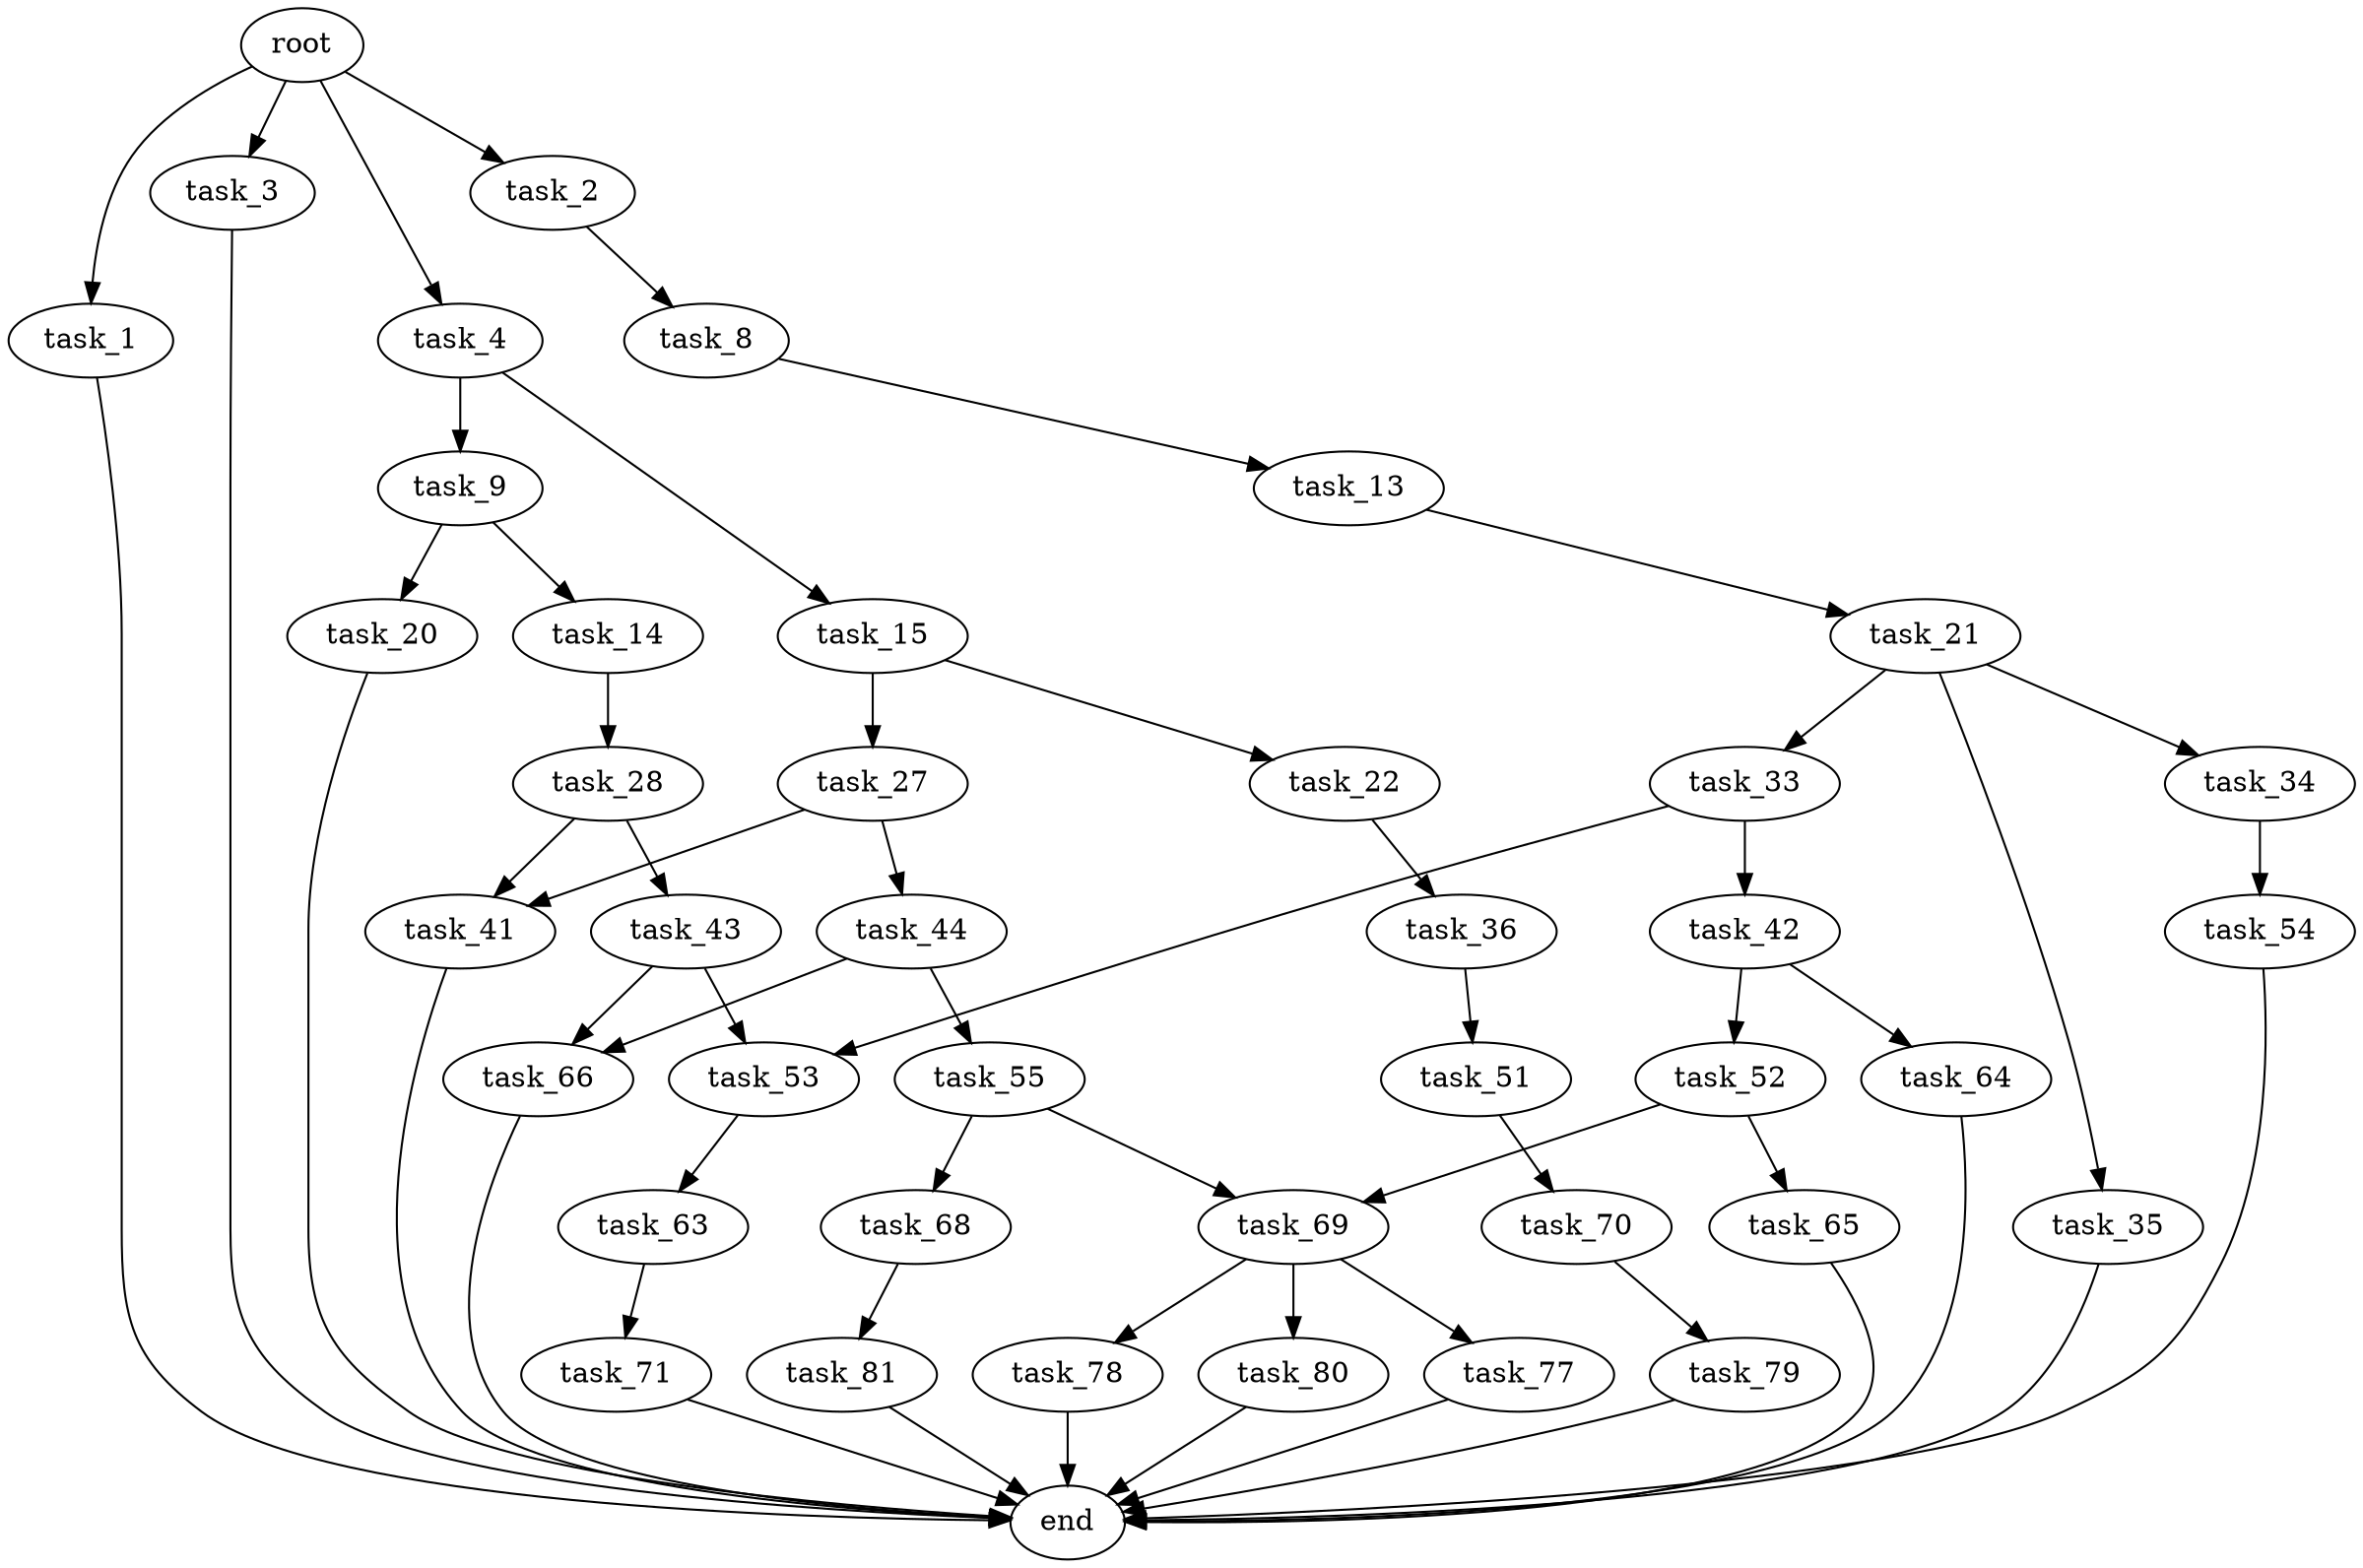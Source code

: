 digraph G {
  root [size="0.000000"];
  task_1 [size="782757789696.000000"];
  task_2 [size="1073741824000.000000"];
  task_3 [size="134217728000.000000"];
  task_4 [size="296241749172.000000"];
  task_8 [size="751559314585.000000"];
  task_9 [size="1027674479706.000000"];
  task_13 [size="6461862210.000000"];
  task_14 [size="782757789696.000000"];
  task_15 [size="267381209098.000000"];
  task_20 [size="1050646995415.000000"];
  task_21 [size="20690949725.000000"];
  task_22 [size="37627087664.000000"];
  task_27 [size="62323631577.000000"];
  task_28 [size="5023344015.000000"];
  task_33 [size="782757789696.000000"];
  task_34 [size="15992654794.000000"];
  task_35 [size="683423066685.000000"];
  task_36 [size="231928233984.000000"];
  task_41 [size="1114622331.000000"];
  task_42 [size="1073741824000.000000"];
  task_43 [size="32505936779.000000"];
  task_44 [size="20906287475.000000"];
  task_51 [size="240110136646.000000"];
  task_52 [size="231928233984.000000"];
  task_53 [size="330619500715.000000"];
  task_54 [size="19982952980.000000"];
  task_55 [size="68719476736.000000"];
  task_63 [size="782757789696.000000"];
  task_64 [size="702144732627.000000"];
  task_65 [size="14327899842.000000"];
  task_66 [size="16998850903.000000"];
  task_68 [size="7873821484.000000"];
  task_69 [size="549755813888.000000"];
  task_70 [size="68719476736.000000"];
  task_71 [size="134217728000.000000"];
  task_77 [size="1079629202578.000000"];
  task_78 [size="178512468707.000000"];
  task_79 [size="760708714052.000000"];
  task_80 [size="75489593805.000000"];
  task_81 [size="268908406555.000000"];
  end [size="0.000000"];

  root -> task_1 [size="1.000000"];
  root -> task_2 [size="1.000000"];
  root -> task_3 [size="1.000000"];
  root -> task_4 [size="1.000000"];
  task_1 -> end [size="1.000000"];
  task_2 -> task_8 [size="838860800.000000"];
  task_3 -> end [size="1.000000"];
  task_4 -> task_9 [size="209715200.000000"];
  task_4 -> task_15 [size="209715200.000000"];
  task_8 -> task_13 [size="536870912.000000"];
  task_9 -> task_14 [size="679477248.000000"];
  task_9 -> task_20 [size="679477248.000000"];
  task_13 -> task_21 [size="209715200.000000"];
  task_14 -> task_28 [size="679477248.000000"];
  task_15 -> task_22 [size="536870912.000000"];
  task_15 -> task_27 [size="536870912.000000"];
  task_20 -> end [size="1.000000"];
  task_21 -> task_33 [size="536870912.000000"];
  task_21 -> task_34 [size="536870912.000000"];
  task_21 -> task_35 [size="536870912.000000"];
  task_22 -> task_36 [size="134217728.000000"];
  task_27 -> task_41 [size="75497472.000000"];
  task_27 -> task_44 [size="75497472.000000"];
  task_28 -> task_41 [size="209715200.000000"];
  task_28 -> task_43 [size="209715200.000000"];
  task_33 -> task_42 [size="679477248.000000"];
  task_33 -> task_53 [size="679477248.000000"];
  task_34 -> task_54 [size="33554432.000000"];
  task_35 -> end [size="1.000000"];
  task_36 -> task_51 [size="301989888.000000"];
  task_41 -> end [size="1.000000"];
  task_42 -> task_52 [size="838860800.000000"];
  task_42 -> task_64 [size="838860800.000000"];
  task_43 -> task_53 [size="679477248.000000"];
  task_43 -> task_66 [size="679477248.000000"];
  task_44 -> task_55 [size="411041792.000000"];
  task_44 -> task_66 [size="411041792.000000"];
  task_51 -> task_70 [size="838860800.000000"];
  task_52 -> task_65 [size="301989888.000000"];
  task_52 -> task_69 [size="301989888.000000"];
  task_53 -> task_63 [size="411041792.000000"];
  task_54 -> end [size="1.000000"];
  task_55 -> task_68 [size="134217728.000000"];
  task_55 -> task_69 [size="134217728.000000"];
  task_63 -> task_71 [size="679477248.000000"];
  task_64 -> end [size="1.000000"];
  task_65 -> end [size="1.000000"];
  task_66 -> end [size="1.000000"];
  task_68 -> task_81 [size="134217728.000000"];
  task_69 -> task_77 [size="536870912.000000"];
  task_69 -> task_78 [size="536870912.000000"];
  task_69 -> task_80 [size="536870912.000000"];
  task_70 -> task_79 [size="134217728.000000"];
  task_71 -> end [size="1.000000"];
  task_77 -> end [size="1.000000"];
  task_78 -> end [size="1.000000"];
  task_79 -> end [size="1.000000"];
  task_80 -> end [size="1.000000"];
  task_81 -> end [size="1.000000"];
}
